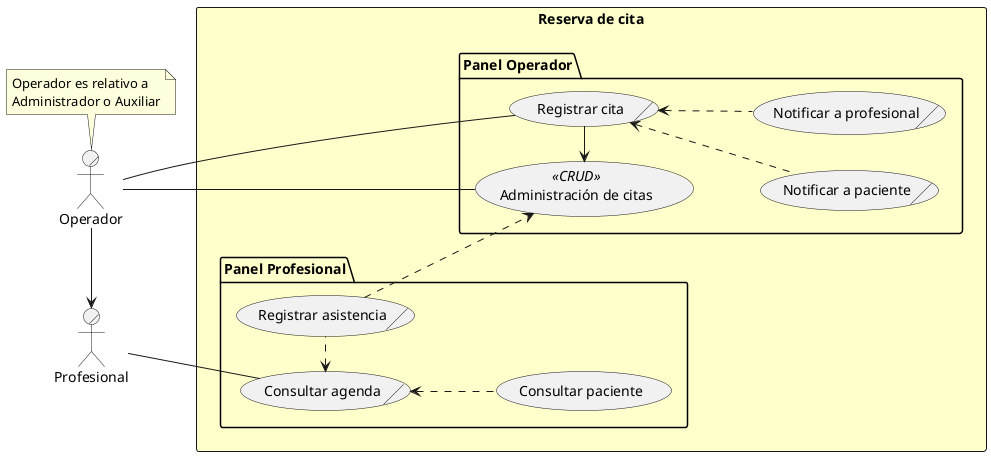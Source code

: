 @startuml
left to right direction
actor/ Operador
actor/ Profesional
note "Operador es relativo a\nAdministrador o Auxiliar" as Nota
rectangle "Reserva de cita" #BUSINESS {
  package "Panel Operador" {
    usecase "Administración de citas" as AdminCitas << CRUD >>
    usecase/ "Registrar cita" as Citar
    usecase/ "Notificar a paciente" as NotificarPaciente
    usecase/ "Notificar a profesional" as NotificarProfesional
  }
  package "Panel Profesional" {
    usecase/ "Consultar agenda" as Agenda
    usecase "Consultar paciente" as ConsultarPaciente
    usecase/ "Registrar asistencia" as Asistencia
  }
}
Operador -- AdminCitas
Operador -- Citar
Profesional -- Agenda
Nota -> Operador
Operador -> Profesional
Citar -> AdminCitas
Citar <.. NotificarPaciente
Citar <.. NotificarProfesional
Agenda <.. ConsultarPaciente
Agenda <. Asistencia
Asistencia -.> AdminCitas
@enduml